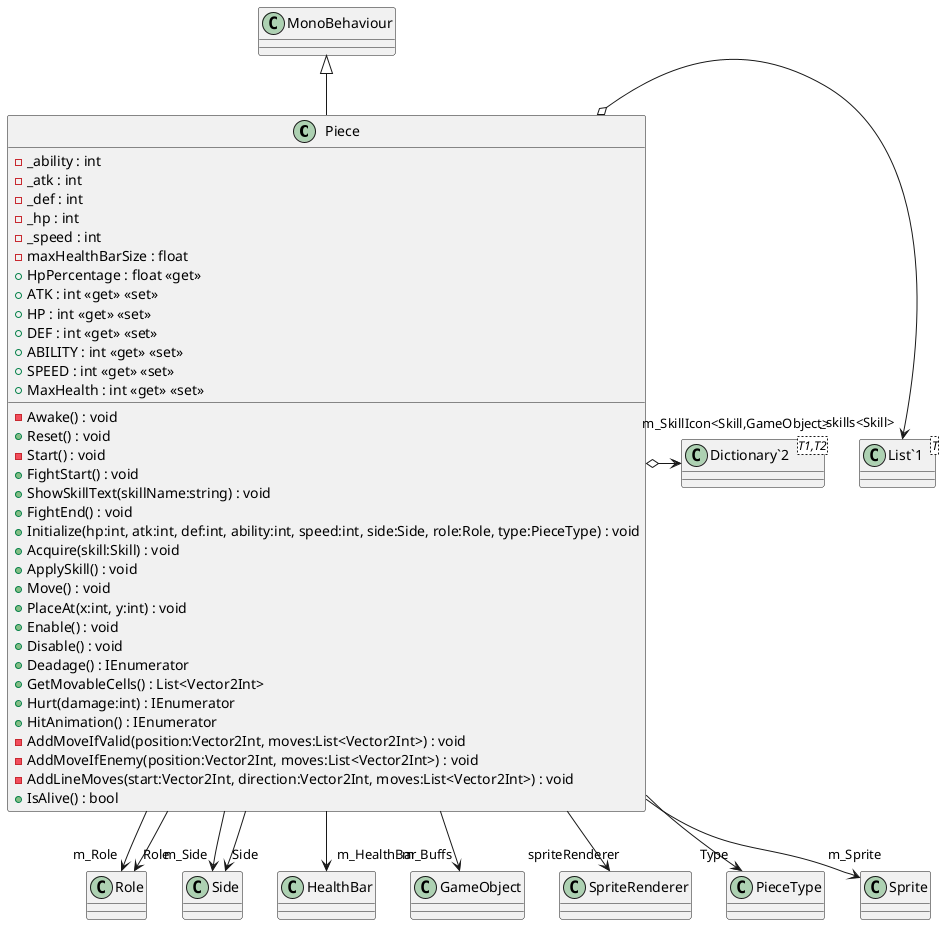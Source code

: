 @startuml
class Piece {
    - _ability : int
    - _atk : int
    - _def : int
    - _hp : int
    - _speed : int
    - maxHealthBarSize : float
    + HpPercentage : float <<get>>
    + ATK : int <<get>> <<set>>
    + HP : int <<get>> <<set>>
    + DEF : int <<get>> <<set>>
    + ABILITY : int <<get>> <<set>>
    + SPEED : int <<get>> <<set>>
    + MaxHealth : int <<get>> <<set>>
    - Awake() : void
    + Reset() : void
    - Start() : void
    + FightStart() : void
    + ShowSkillText(skillName:string) : void
    + FightEnd() : void
    + Initialize(hp:int, atk:int, def:int, ability:int, speed:int, side:Side, role:Role, type:PieceType) : void
    + Acquire(skill:Skill) : void
    + ApplySkill() : void
    + Move() : void
    + PlaceAt(x:int, y:int) : void
    + Enable() : void
    + Disable() : void
    + Deadage() : IEnumerator
    + GetMovableCells() : List<Vector2Int>
    + Hurt(damage:int) : IEnumerator
    + HitAnimation() : IEnumerator
    - AddMoveIfValid(position:Vector2Int, moves:List<Vector2Int>) : void
    - AddMoveIfEnemy(position:Vector2Int, moves:List<Vector2Int>) : void
    - AddLineMoves(start:Vector2Int, direction:Vector2Int, moves:List<Vector2Int>) : void
    + IsAlive() : bool
}
class "List`1"<T> {
}
class "Dictionary`2"<T1,T2> {
}
MonoBehaviour <|-- Piece
Piece --> "m_Role" Role
Piece --> "m_Side" Side
Piece --> "m_HealthBar" HealthBar
Piece --> "m_Buffs" GameObject
Piece o-> "_skills<Skill>" "List`1"
Piece o-> "m_SkillIcon<Skill,GameObject>" "Dictionary`2"
Piece --> "spriteRenderer" SpriteRenderer
Piece --> "Type" PieceType
Piece --> "Side" Side
Piece --> "Role" Role
Piece --> "m_Sprite" Sprite
@enduml
